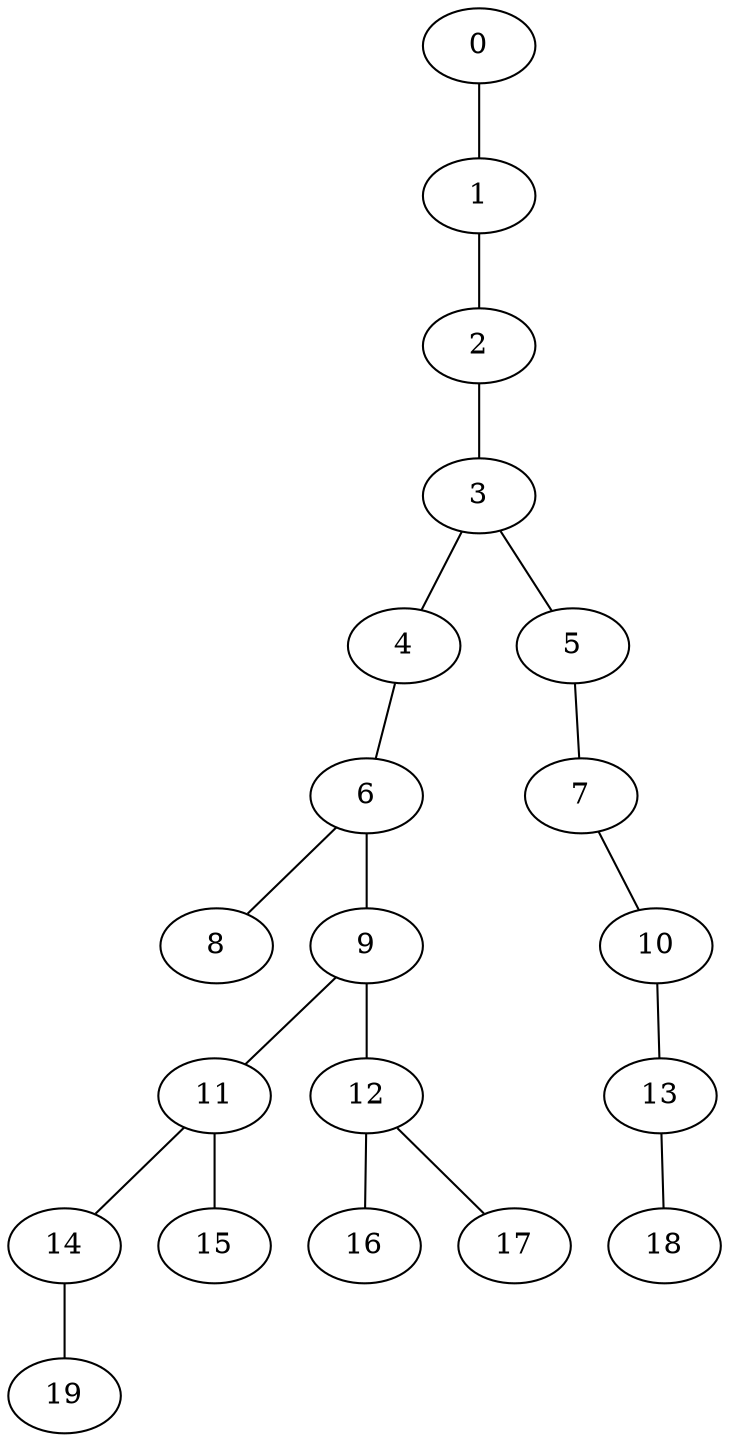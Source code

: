 
graph graphname {
    0 -- 1
1 -- 2
2 -- 3
3 -- 4
3 -- 5
4 -- 6
5 -- 7
6 -- 8
6 -- 9
7 -- 10
9 -- 11
9 -- 12
10 -- 13
11 -- 14
11 -- 15
12 -- 16
12 -- 17
13 -- 18
14 -- 19

}
